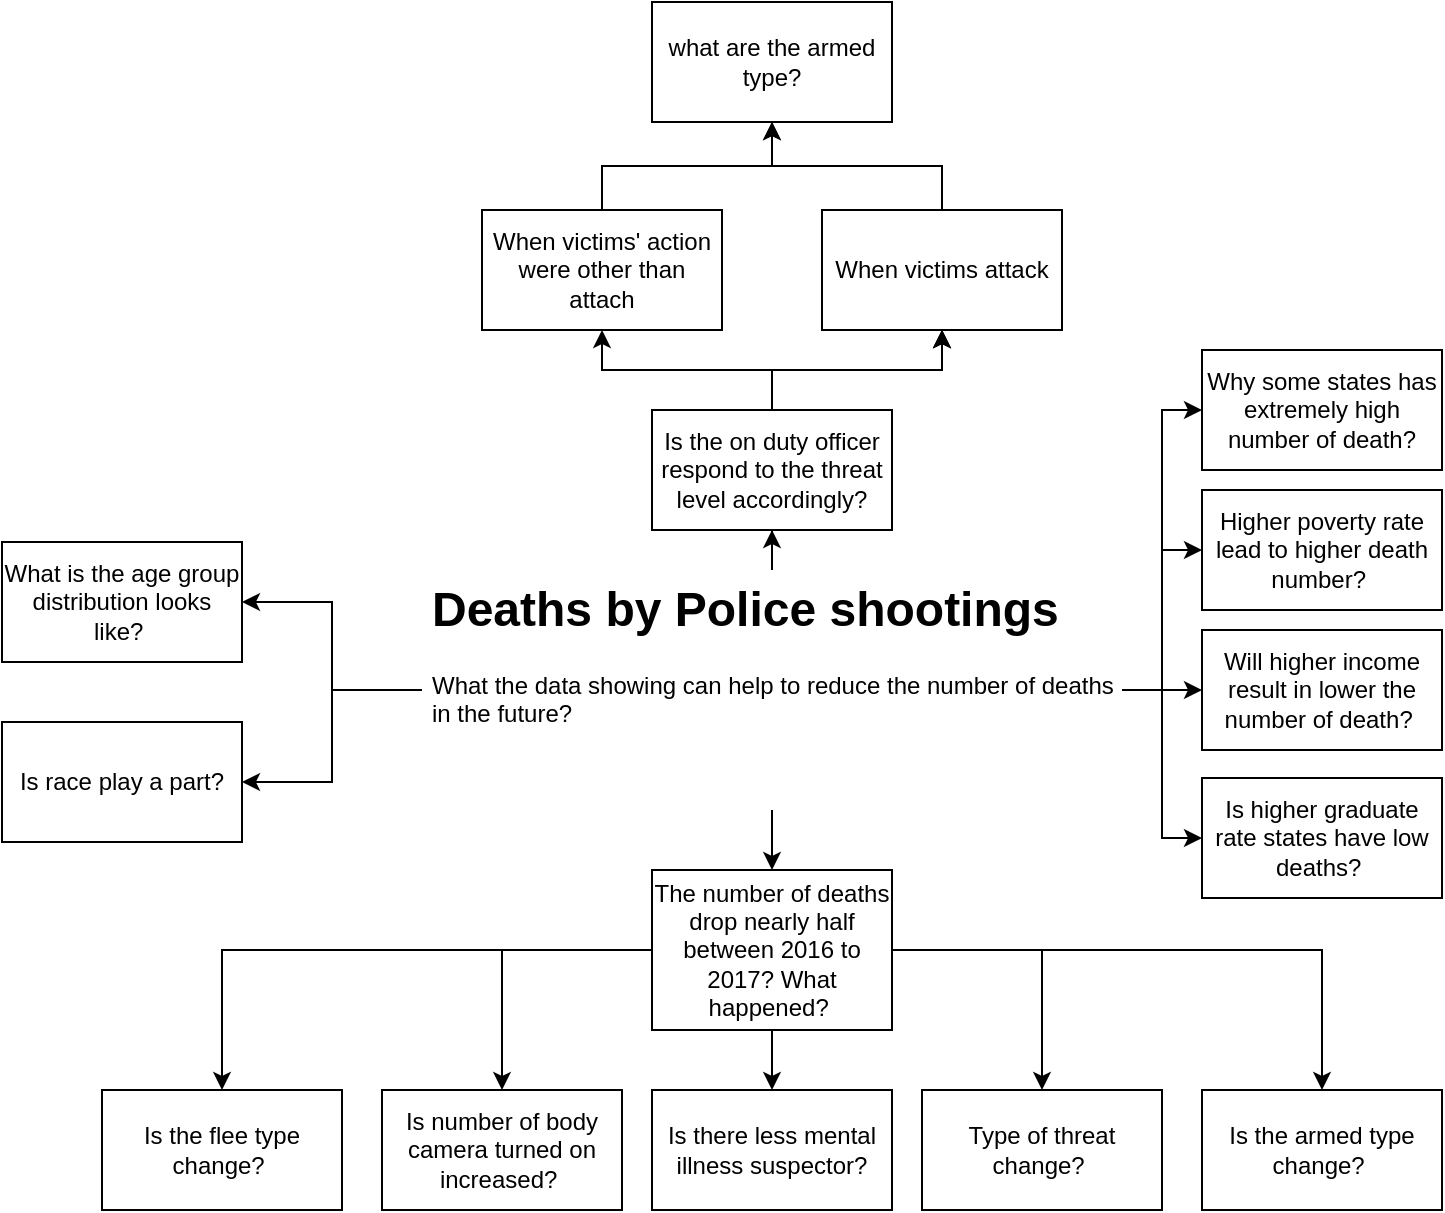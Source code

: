 <mxfile version="22.1.3" type="device">
  <diagram name="Page-1" id="ziJ6q1V2EKNyySOnTd3r">
    <mxGraphModel dx="746" dy="473" grid="1" gridSize="10" guides="1" tooltips="1" connect="1" arrows="1" fold="1" page="1" pageScale="1" pageWidth="1169" pageHeight="827" math="0" shadow="0">
      <root>
        <mxCell id="0" />
        <mxCell id="1" parent="0" />
        <mxCell id="1pzptEnd_b4fCYw1wkZP-5" value="" style="edgeStyle=orthogonalEdgeStyle;rounded=0;orthogonalLoop=1;jettySize=auto;html=1;" parent="1" source="1pzptEnd_b4fCYw1wkZP-1" target="1pzptEnd_b4fCYw1wkZP-4" edge="1">
          <mxGeometry relative="1" as="geometry" />
        </mxCell>
        <mxCell id="1pzptEnd_b4fCYw1wkZP-7" value="" style="edgeStyle=orthogonalEdgeStyle;rounded=0;orthogonalLoop=1;jettySize=auto;html=1;" parent="1" source="1pzptEnd_b4fCYw1wkZP-1" target="1pzptEnd_b4fCYw1wkZP-6" edge="1">
          <mxGeometry relative="1" as="geometry" />
        </mxCell>
        <mxCell id="1pzptEnd_b4fCYw1wkZP-16" value="" style="edgeStyle=orthogonalEdgeStyle;rounded=0;orthogonalLoop=1;jettySize=auto;html=1;" parent="1" source="1pzptEnd_b4fCYw1wkZP-1" target="1pzptEnd_b4fCYw1wkZP-15" edge="1">
          <mxGeometry relative="1" as="geometry" />
        </mxCell>
        <mxCell id="1pzptEnd_b4fCYw1wkZP-31" value="" style="edgeStyle=orthogonalEdgeStyle;rounded=0;orthogonalLoop=1;jettySize=auto;html=1;" parent="1" source="1pzptEnd_b4fCYw1wkZP-1" target="1pzptEnd_b4fCYw1wkZP-30" edge="1">
          <mxGeometry relative="1" as="geometry" />
        </mxCell>
        <mxCell id="1pzptEnd_b4fCYw1wkZP-35" value="" style="edgeStyle=orthogonalEdgeStyle;rounded=0;orthogonalLoop=1;jettySize=auto;html=1;" parent="1" source="1pzptEnd_b4fCYw1wkZP-1" target="1pzptEnd_b4fCYw1wkZP-34" edge="1">
          <mxGeometry relative="1" as="geometry" />
        </mxCell>
        <mxCell id="KMQs9ARjmfOlVBGJOA_2-1" style="edgeStyle=orthogonalEdgeStyle;rounded=0;orthogonalLoop=1;jettySize=auto;html=1;exitX=1;exitY=0.5;exitDx=0;exitDy=0;entryX=0;entryY=0.5;entryDx=0;entryDy=0;" parent="1" source="1pzptEnd_b4fCYw1wkZP-1" target="1pzptEnd_b4fCYw1wkZP-8" edge="1">
          <mxGeometry relative="1" as="geometry" />
        </mxCell>
        <mxCell id="KMQs9ARjmfOlVBGJOA_2-4" style="edgeStyle=orthogonalEdgeStyle;rounded=0;orthogonalLoop=1;jettySize=auto;html=1;exitX=1;exitY=0.5;exitDx=0;exitDy=0;entryX=0;entryY=0.5;entryDx=0;entryDy=0;" parent="1" source="1pzptEnd_b4fCYw1wkZP-1" target="1pzptEnd_b4fCYw1wkZP-32" edge="1">
          <mxGeometry relative="1" as="geometry" />
        </mxCell>
        <mxCell id="KMQs9ARjmfOlVBGJOA_2-14" style="edgeStyle=orthogonalEdgeStyle;rounded=0;orthogonalLoop=1;jettySize=auto;html=1;entryX=1;entryY=0.5;entryDx=0;entryDy=0;" parent="1" source="1pzptEnd_b4fCYw1wkZP-1" target="KMQs9ARjmfOlVBGJOA_2-13" edge="1">
          <mxGeometry relative="1" as="geometry" />
        </mxCell>
        <mxCell id="1pzptEnd_b4fCYw1wkZP-1" value="&lt;h1&gt;Deaths by Police shootings&lt;/h1&gt;&lt;p&gt;What the data showing can help to reduce the number of deaths in the future?&amp;nbsp;&lt;/p&gt;" style="text;html=1;strokeColor=none;fillColor=none;spacing=5;spacingTop=-20;whiteSpace=wrap;overflow=hidden;rounded=0;" parent="1" vertex="1">
          <mxGeometry x="410" y="344" width="350" height="120" as="geometry" />
        </mxCell>
        <mxCell id="1pzptEnd_b4fCYw1wkZP-21" value="" style="edgeStyle=orthogonalEdgeStyle;rounded=0;orthogonalLoop=1;jettySize=auto;html=1;" parent="1" source="1pzptEnd_b4fCYw1wkZP-4" target="1pzptEnd_b4fCYw1wkZP-20" edge="1">
          <mxGeometry relative="1" as="geometry" />
        </mxCell>
        <mxCell id="1pzptEnd_b4fCYw1wkZP-23" value="" style="edgeStyle=orthogonalEdgeStyle;rounded=0;orthogonalLoop=1;jettySize=auto;html=1;" parent="1" source="1pzptEnd_b4fCYw1wkZP-4" target="1pzptEnd_b4fCYw1wkZP-22" edge="1">
          <mxGeometry relative="1" as="geometry" />
        </mxCell>
        <mxCell id="1pzptEnd_b4fCYw1wkZP-25" value="" style="edgeStyle=orthogonalEdgeStyle;rounded=0;orthogonalLoop=1;jettySize=auto;html=1;" parent="1" source="1pzptEnd_b4fCYw1wkZP-4" target="1pzptEnd_b4fCYw1wkZP-24" edge="1">
          <mxGeometry relative="1" as="geometry" />
        </mxCell>
        <mxCell id="1pzptEnd_b4fCYw1wkZP-27" value="" style="edgeStyle=orthogonalEdgeStyle;rounded=0;orthogonalLoop=1;jettySize=auto;html=1;" parent="1" source="1pzptEnd_b4fCYw1wkZP-4" target="1pzptEnd_b4fCYw1wkZP-26" edge="1">
          <mxGeometry relative="1" as="geometry" />
        </mxCell>
        <mxCell id="1pzptEnd_b4fCYw1wkZP-29" value="" style="edgeStyle=orthogonalEdgeStyle;rounded=0;orthogonalLoop=1;jettySize=auto;html=1;" parent="1" source="1pzptEnd_b4fCYw1wkZP-4" target="1pzptEnd_b4fCYw1wkZP-28" edge="1">
          <mxGeometry relative="1" as="geometry" />
        </mxCell>
        <mxCell id="1pzptEnd_b4fCYw1wkZP-4" value="The number of deaths drop nearly half between 2016 to 2017? What happened?&amp;nbsp;" style="whiteSpace=wrap;html=1;" parent="1" vertex="1">
          <mxGeometry x="525" y="494" width="120" height="80" as="geometry" />
        </mxCell>
        <mxCell id="1pzptEnd_b4fCYw1wkZP-6" value="Will higher income result in lower the number of death?&amp;nbsp;" style="whiteSpace=wrap;html=1;" parent="1" vertex="1">
          <mxGeometry x="800" y="374" width="120" height="60" as="geometry" />
        </mxCell>
        <mxCell id="1pzptEnd_b4fCYw1wkZP-8" value="Is higher graduate rate states have low deaths?&amp;nbsp;" style="whiteSpace=wrap;html=1;" parent="1" vertex="1">
          <mxGeometry x="800" y="448" width="120" height="60" as="geometry" />
        </mxCell>
        <mxCell id="1pzptEnd_b4fCYw1wkZP-15" value="Higher poverty rate lead to higher death number?&amp;nbsp;" style="whiteSpace=wrap;html=1;" parent="1" vertex="1">
          <mxGeometry x="800" y="304" width="120" height="60" as="geometry" />
        </mxCell>
        <mxCell id="1pzptEnd_b4fCYw1wkZP-20" value="Is number of body camera turned on increased?&amp;nbsp;" style="whiteSpace=wrap;html=1;" parent="1" vertex="1">
          <mxGeometry x="390" y="604" width="120" height="60" as="geometry" />
        </mxCell>
        <mxCell id="1pzptEnd_b4fCYw1wkZP-22" value="Is there less mental illness suspector?" style="whiteSpace=wrap;html=1;" parent="1" vertex="1">
          <mxGeometry x="525" y="604" width="120" height="60" as="geometry" />
        </mxCell>
        <mxCell id="1pzptEnd_b4fCYw1wkZP-24" value="Type of threat change?&amp;nbsp;" style="whiteSpace=wrap;html=1;" parent="1" vertex="1">
          <mxGeometry x="660" y="604" width="120" height="60" as="geometry" />
        </mxCell>
        <mxCell id="1pzptEnd_b4fCYw1wkZP-26" value="Is the armed type change?&amp;nbsp;" style="whiteSpace=wrap;html=1;" parent="1" vertex="1">
          <mxGeometry x="800" y="604" width="120" height="60" as="geometry" />
        </mxCell>
        <mxCell id="1pzptEnd_b4fCYw1wkZP-28" value="Is the flee type change?&amp;nbsp;" style="whiteSpace=wrap;html=1;" parent="1" vertex="1">
          <mxGeometry x="250" y="604" width="120" height="60" as="geometry" />
        </mxCell>
        <mxCell id="1pzptEnd_b4fCYw1wkZP-30" value="Is race play a part?" style="whiteSpace=wrap;html=1;" parent="1" vertex="1">
          <mxGeometry x="200" y="420" width="120" height="60" as="geometry" />
        </mxCell>
        <mxCell id="1pzptEnd_b4fCYw1wkZP-32" value="Why some states has extremely high number of death?" style="whiteSpace=wrap;html=1;" parent="1" vertex="1">
          <mxGeometry x="800" y="234" width="120" height="60" as="geometry" />
        </mxCell>
        <mxCell id="1pzptEnd_b4fCYw1wkZP-37" value="" style="edgeStyle=orthogonalEdgeStyle;rounded=0;orthogonalLoop=1;jettySize=auto;html=1;" parent="1" source="1pzptEnd_b4fCYw1wkZP-34" target="1pzptEnd_b4fCYw1wkZP-36" edge="1">
          <mxGeometry relative="1" as="geometry" />
        </mxCell>
        <mxCell id="1pzptEnd_b4fCYw1wkZP-38" value="" style="edgeStyle=orthogonalEdgeStyle;rounded=0;orthogonalLoop=1;jettySize=auto;html=1;" parent="1" source="1pzptEnd_b4fCYw1wkZP-34" target="1pzptEnd_b4fCYw1wkZP-36" edge="1">
          <mxGeometry relative="1" as="geometry" />
        </mxCell>
        <mxCell id="1pzptEnd_b4fCYw1wkZP-39" value="" style="edgeStyle=orthogonalEdgeStyle;rounded=0;orthogonalLoop=1;jettySize=auto;html=1;" parent="1" source="1pzptEnd_b4fCYw1wkZP-34" target="1pzptEnd_b4fCYw1wkZP-36" edge="1">
          <mxGeometry relative="1" as="geometry" />
        </mxCell>
        <mxCell id="1pzptEnd_b4fCYw1wkZP-41" value="" style="edgeStyle=orthogonalEdgeStyle;rounded=0;orthogonalLoop=1;jettySize=auto;html=1;" parent="1" source="1pzptEnd_b4fCYw1wkZP-34" target="1pzptEnd_b4fCYw1wkZP-40" edge="1">
          <mxGeometry relative="1" as="geometry" />
        </mxCell>
        <mxCell id="1pzptEnd_b4fCYw1wkZP-34" value="Is the on duty officer respond to the threat level accordingly?" style="whiteSpace=wrap;html=1;" parent="1" vertex="1">
          <mxGeometry x="525" y="264" width="120" height="60" as="geometry" />
        </mxCell>
        <mxCell id="KMQs9ARjmfOlVBGJOA_2-15" style="edgeStyle=orthogonalEdgeStyle;rounded=0;orthogonalLoop=1;jettySize=auto;html=1;exitX=0.5;exitY=0;exitDx=0;exitDy=0;" parent="1" source="1pzptEnd_b4fCYw1wkZP-36" target="KMQs9ARjmfOlVBGJOA_2-6" edge="1">
          <mxGeometry relative="1" as="geometry" />
        </mxCell>
        <mxCell id="1pzptEnd_b4fCYw1wkZP-36" value="When victims attack" style="whiteSpace=wrap;html=1;" parent="1" vertex="1">
          <mxGeometry x="610" y="164" width="120" height="60" as="geometry" />
        </mxCell>
        <mxCell id="KMQs9ARjmfOlVBGJOA_2-7" value="" style="edgeStyle=orthogonalEdgeStyle;rounded=0;orthogonalLoop=1;jettySize=auto;html=1;" parent="1" source="1pzptEnd_b4fCYw1wkZP-40" target="KMQs9ARjmfOlVBGJOA_2-6" edge="1">
          <mxGeometry relative="1" as="geometry" />
        </mxCell>
        <mxCell id="1pzptEnd_b4fCYw1wkZP-40" value="When victims&#39; action were other than attach" style="whiteSpace=wrap;html=1;" parent="1" vertex="1">
          <mxGeometry x="440" y="164" width="120" height="60" as="geometry" />
        </mxCell>
        <mxCell id="KMQs9ARjmfOlVBGJOA_2-6" value="what are the armed type?" style="whiteSpace=wrap;html=1;" parent="1" vertex="1">
          <mxGeometry x="525" y="60" width="120" height="60" as="geometry" />
        </mxCell>
        <mxCell id="KMQs9ARjmfOlVBGJOA_2-13" value="What is the age group distribution looks like?&amp;nbsp;" style="whiteSpace=wrap;html=1;" parent="1" vertex="1">
          <mxGeometry x="200" y="330" width="120" height="60" as="geometry" />
        </mxCell>
      </root>
    </mxGraphModel>
  </diagram>
</mxfile>
